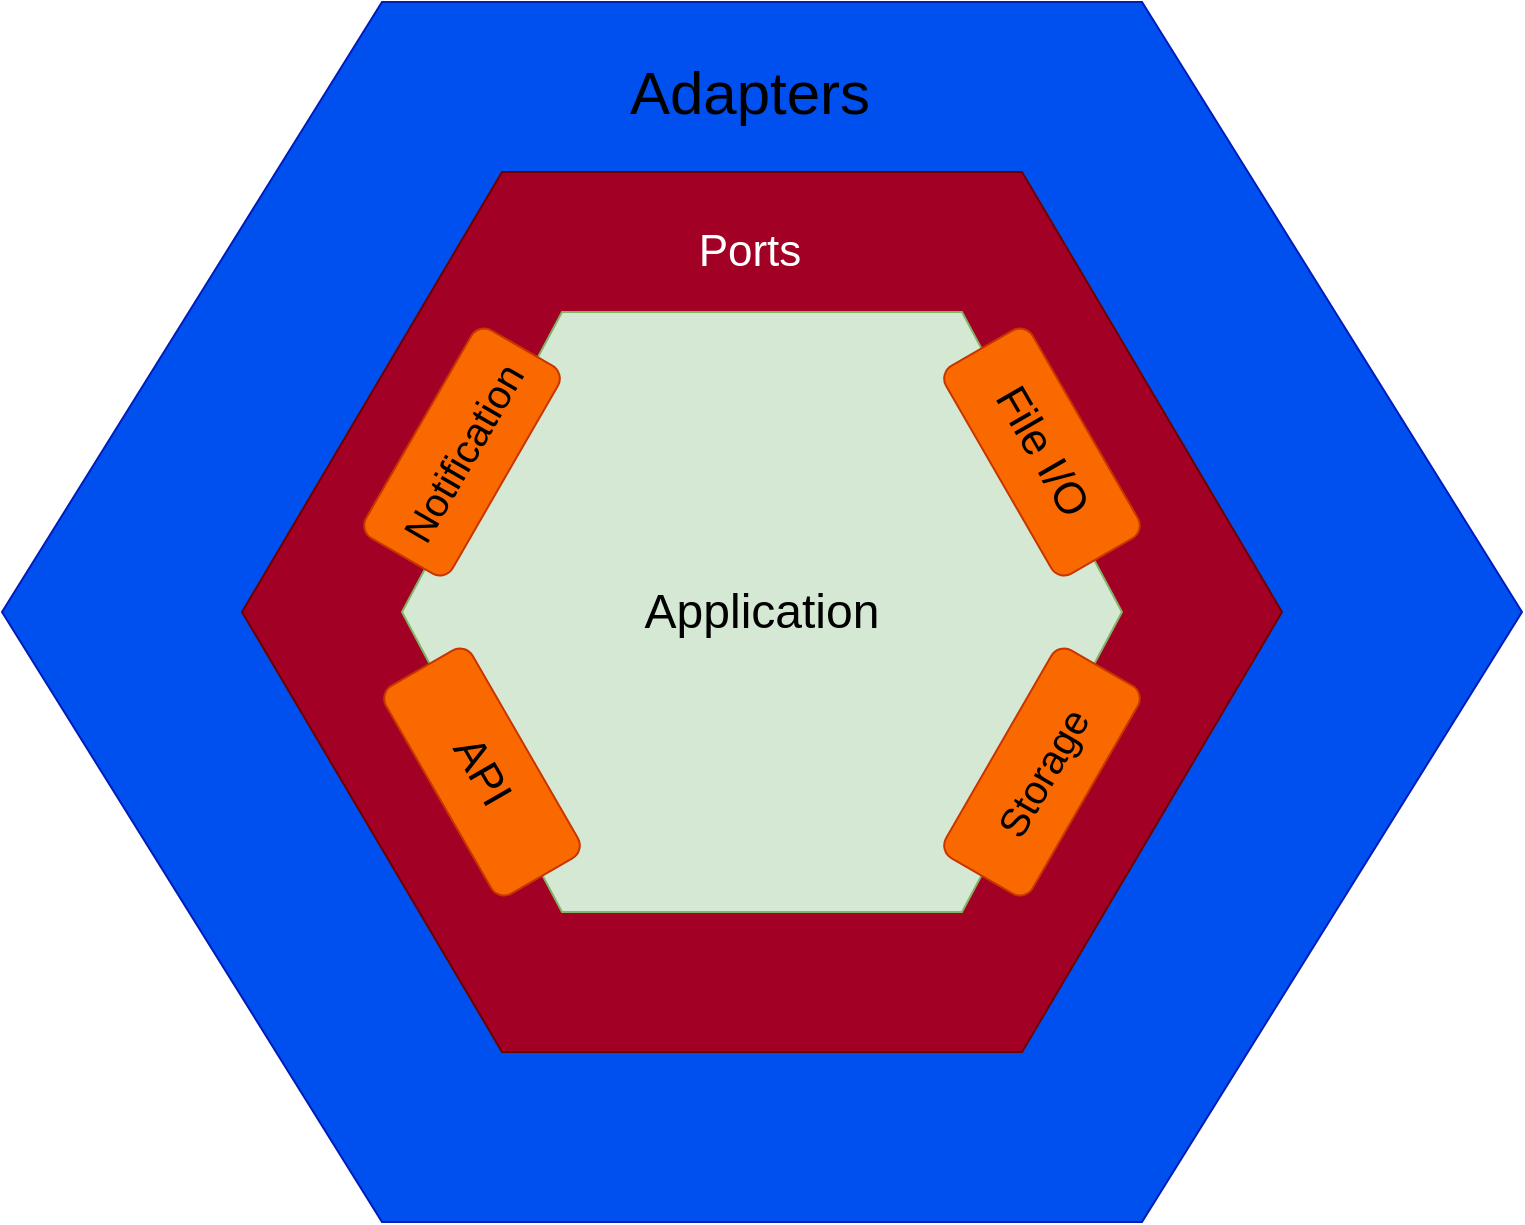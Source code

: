 <mxfile version="24.7.5">
  <diagram name="Page-1" id="GGHERM4O-z84CeHh8zqT">
    <mxGraphModel dx="1434" dy="697" grid="1" gridSize="10" guides="1" tooltips="1" connect="1" arrows="1" fold="1" page="1" pageScale="1" pageWidth="827" pageHeight="1169" math="0" shadow="0">
      <root>
        <mxCell id="0" />
        <mxCell id="1" parent="0" />
        <mxCell id="uYHhfie6ALKdoTaWHpwP-2" value="" style="shape=hexagon;perimeter=hexagonPerimeter2;whiteSpace=wrap;html=1;fixedSize=1;size=190;fillColor=#0050ef;strokeColor=#001DBC;fontColor=#ffffff;" vertex="1" parent="1">
          <mxGeometry x="40" y="40" width="760" height="610" as="geometry" />
        </mxCell>
        <mxCell id="uYHhfie6ALKdoTaWHpwP-3" value="" style="shape=hexagon;perimeter=hexagonPerimeter2;whiteSpace=wrap;html=1;fixedSize=1;size=130;fillColor=#a20025;strokeColor=#6F0000;fontColor=#ffffff;" vertex="1" parent="1">
          <mxGeometry x="160" y="125" width="520" height="440" as="geometry" />
        </mxCell>
        <mxCell id="uYHhfie6ALKdoTaWHpwP-4" value="&lt;div align=&quot;center&quot;&gt;&lt;font style=&quot;font-size: 30px;&quot;&gt;Adapters&lt;/font&gt;&lt;/div&gt;" style="text;html=1;align=center;verticalAlign=middle;whiteSpace=wrap;rounded=0;" vertex="1" parent="1">
          <mxGeometry x="384" y="70" width="60" height="30" as="geometry" />
        </mxCell>
        <mxCell id="uYHhfie6ALKdoTaWHpwP-5" value="&lt;font color=&quot;#ffffff&quot; style=&quot;font-size: 22px;&quot;&gt;Ports&lt;/font&gt;" style="text;html=1;align=center;verticalAlign=middle;whiteSpace=wrap;rounded=0;" vertex="1" parent="1">
          <mxGeometry x="384" y="150" width="60" height="30" as="geometry" />
        </mxCell>
        <mxCell id="uYHhfie6ALKdoTaWHpwP-6" value="&lt;font style=&quot;font-size: 24px;&quot;&gt;Application&lt;/font&gt;" style="shape=hexagon;perimeter=hexagonPerimeter2;whiteSpace=wrap;html=1;fixedSize=1;size=80;fillColor=#d5e8d4;strokeColor=#82b366;" vertex="1" parent="1">
          <mxGeometry x="240" y="195" width="360" height="300" as="geometry" />
        </mxCell>
        <mxCell id="uYHhfie6ALKdoTaWHpwP-8" value="&lt;font style=&quot;font-size: 20px;&quot;&gt;Notification&lt;/font&gt;" style="rounded=1;whiteSpace=wrap;html=1;rotation=-60;fillColor=#fa6800;fontColor=#000000;strokeColor=#C73500;" vertex="1" parent="1">
          <mxGeometry x="210" y="240" width="120" height="50" as="geometry" />
        </mxCell>
        <mxCell id="uYHhfie6ALKdoTaWHpwP-9" value="&lt;font style=&quot;font-size: 22px;&quot;&gt;API&lt;/font&gt;" style="rounded=1;whiteSpace=wrap;html=1;rotation=60;fillColor=#fa6800;fontColor=#000000;strokeColor=#C73500;" vertex="1" parent="1">
          <mxGeometry x="220" y="400" width="120" height="50" as="geometry" />
        </mxCell>
        <mxCell id="uYHhfie6ALKdoTaWHpwP-10" value="&lt;font style=&quot;font-size: 22px;&quot;&gt;File I/O&lt;/font&gt;" style="rounded=1;whiteSpace=wrap;html=1;rotation=60;fillColor=#fa6800;fontColor=#000000;strokeColor=#C73500;" vertex="1" parent="1">
          <mxGeometry x="500" y="240" width="120" height="50" as="geometry" />
        </mxCell>
        <mxCell id="uYHhfie6ALKdoTaWHpwP-11" value="&lt;font style=&quot;font-size: 20px;&quot;&gt;Storage&lt;/font&gt;" style="rounded=1;whiteSpace=wrap;html=1;rotation=-60;fillColor=#fa6800;fontColor=#000000;strokeColor=#C73500;" vertex="1" parent="1">
          <mxGeometry x="500" y="400" width="120" height="50" as="geometry" />
        </mxCell>
      </root>
    </mxGraphModel>
  </diagram>
</mxfile>

